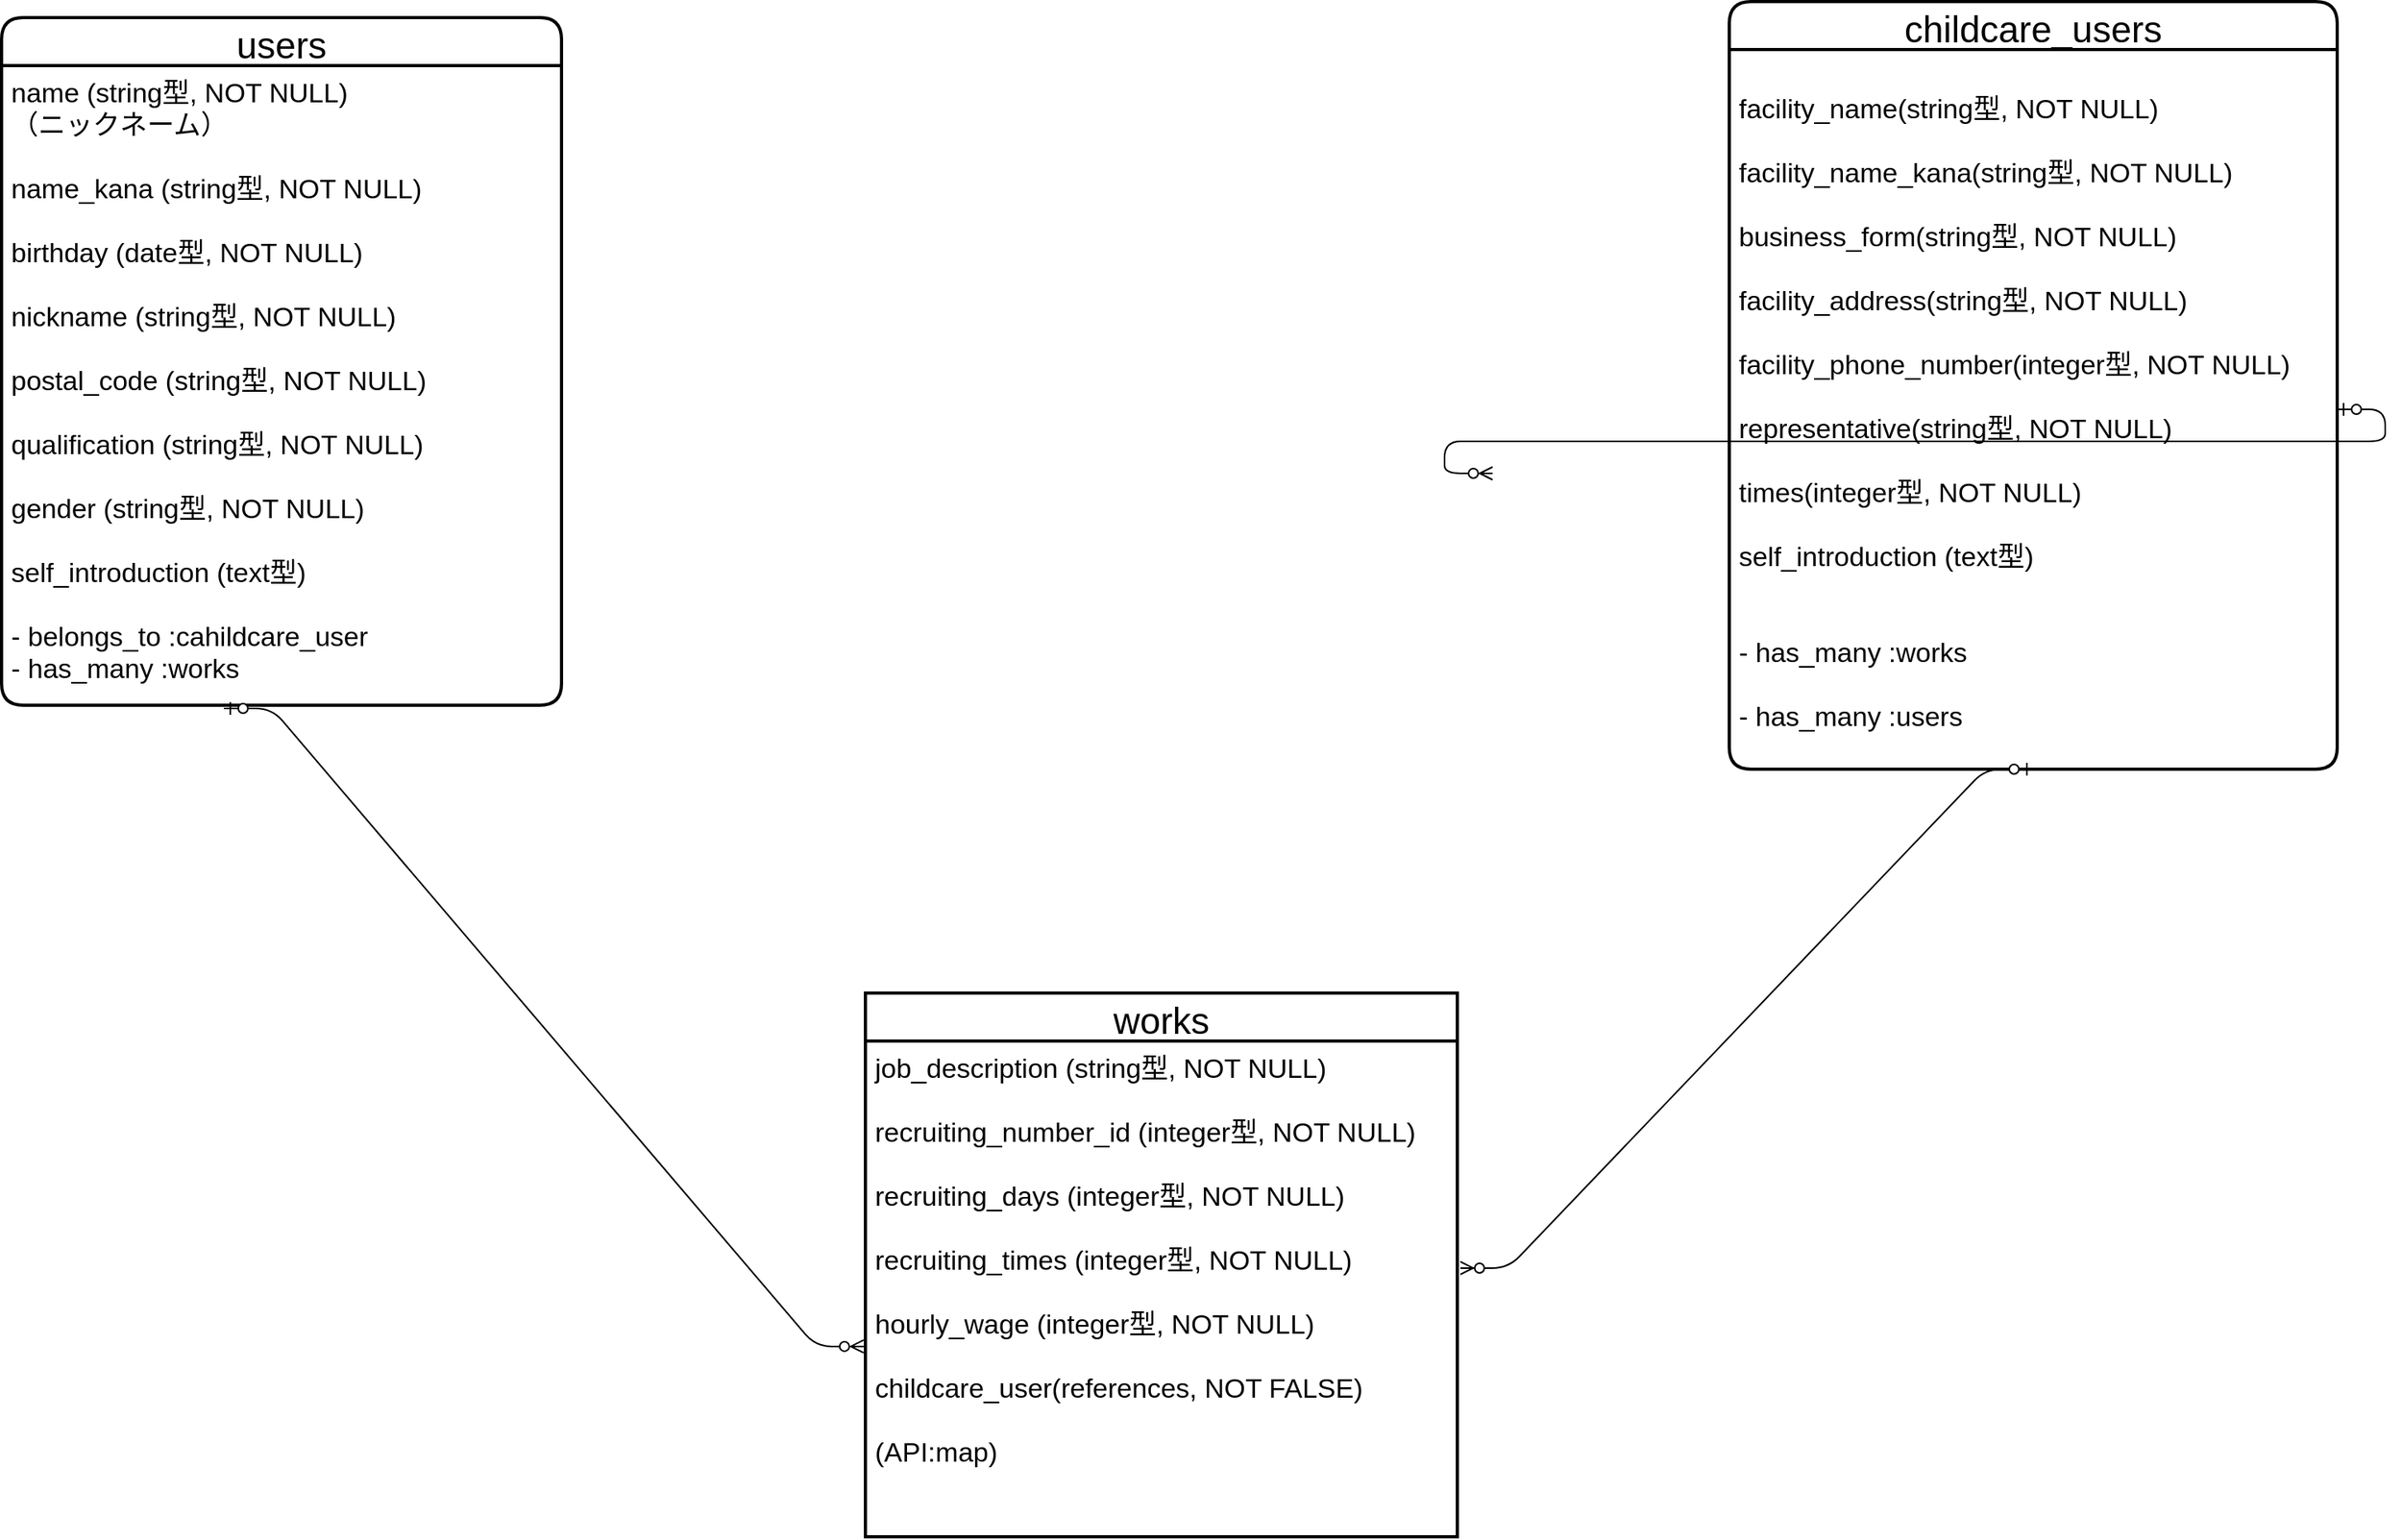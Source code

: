 <mxfile version="13.10.0" type="embed">
    <diagram id="eYEJpO8xNW3fcU3qhwMZ" name="ページ1">
        <mxGraphModel dx="728" dy="680" grid="1" gridSize="10" guides="1" tooltips="1" connect="1" arrows="1" fold="1" page="1" pageScale="1" pageWidth="1654" pageHeight="1169" math="0" shadow="0">
            <root>
                <mxCell id="0"/>
                <mxCell id="1" parent="0"/>
                <mxCell id="13" value="users" style="swimlane;childLayout=stackLayout;horizontal=1;startSize=30;horizontalStack=0;rounded=1;fontSize=23;fontStyle=0;strokeWidth=2;resizeParent=0;resizeLast=1;shadow=0;dashed=0;align=center;" parent="1" vertex="1">
                    <mxGeometry x="80" y="80" width="350" height="430" as="geometry"/>
                </mxCell>
                <mxCell id="14" value="name (string型, NOT NULL)&#10;（ニックネーム）&#10;&#10;name_kana (string型, NOT NULL)&#10;&#10;birthday (date型, NOT NULL)&#10;&#10;nickname (string型, NOT NULL)&#10;&#10;postal_code (string型, NOT NULL)&#10;&#10;qualification (string型, NOT NULL)&#10;&#10;gender (string型, NOT NULL)&#10;&#10;self_introduction (text型)&#10;&#10;- belongs_to :cahildcare_user&#10;- has_many :works" style="align=left;strokeColor=none;fillColor=none;spacingLeft=4;fontSize=17;verticalAlign=top;resizable=0;rotatable=0;part=1;" parent="13" vertex="1">
                    <mxGeometry y="30" width="350" height="400" as="geometry"/>
                </mxCell>
                <mxCell id="15" value="childcare_users" style="swimlane;childLayout=stackLayout;horizontal=1;startSize=30;horizontalStack=0;rounded=1;fontSize=23;fontStyle=0;strokeWidth=2;resizeParent=0;resizeLast=1;shadow=0;dashed=0;align=center;" parent="1" vertex="1">
                    <mxGeometry x="1160" y="70" width="380" height="480" as="geometry"/>
                </mxCell>
                <mxCell id="16" value="&#10;facility_name(string型, NOT NULL)&#10;&#10;facility_name_kana(string型, NOT NULL)&#10;&#10;business_form(string型, NOT NULL)&#10;&#10;facility_address(string型, NOT NULL)&#10;&#10;facility_phone_number(integer型, NOT NULL)&#10;&#10;representative(string型, NOT NULL)&#10;&#10;times(integer型, NOT NULL)&#10;&#10;self_introduction (text型)&#10;&#10;&#10;- has_many :works&#10;&#10;- has_many :users&#10;&#10;&#10;&#10;" style="align=left;strokeColor=none;fillColor=none;spacingLeft=4;fontSize=17;verticalAlign=top;resizable=0;rotatable=0;part=1;" parent="15" vertex="1">
                    <mxGeometry y="30" width="380" height="450" as="geometry"/>
                </mxCell>
                <mxCell id="37" value="works" style="swimlane;childLayout=stackLayout;horizontal=1;startSize=30;horizontalStack=0;rounded=1;fontSize=23;fontStyle=0;strokeWidth=2;resizeParent=0;resizeLast=1;shadow=0;dashed=0;align=center;arcSize=0;" parent="1" vertex="1">
                    <mxGeometry x="620" y="690" width="370" height="340" as="geometry"/>
                </mxCell>
                <mxCell id="38" value="job_description (string型, NOT NULL)&#10; &#10;recruiting_number_id (integer型, NOT NULL)&#10;&#10;recruiting_days (integer型, NOT NULL)&#10;&#10;recruiting_times (integer型, NOT NULL)&#10;&#10;hourly_wage (integer型, NOT NULL)&#10;&#10;childcare_user(references, NOT FALSE)&#10;&#10;(API:map)" style="align=left;strokeColor=none;fillColor=none;spacingLeft=4;fontSize=17;verticalAlign=top;resizable=0;rotatable=0;part=1;" parent="37" vertex="1">
                    <mxGeometry y="30" width="370" height="310" as="geometry"/>
                </mxCell>
                <mxCell id="54" value="" style="edgeStyle=entityRelationEdgeStyle;fontSize=12;html=1;endArrow=ERzeroToMany;startArrow=ERzeroToOne;entryX=1.005;entryY=0.458;entryDx=0;entryDy=0;entryPerimeter=0;exitX=0.5;exitY=1;exitDx=0;exitDy=0;" edge="1" parent="1" source="16" target="38">
                    <mxGeometry width="100" height="100" relative="1" as="geometry">
                        <mxPoint x="1160" y="795" as="sourcePoint"/>
                        <mxPoint x="830" y="760" as="targetPoint"/>
                    </mxGeometry>
                </mxCell>
                <mxCell id="59" value="" style="edgeStyle=entityRelationEdgeStyle;fontSize=12;html=1;endArrow=ERzeroToMany;startArrow=ERzeroToOne;entryX=-0.003;entryY=0.616;entryDx=0;entryDy=0;entryPerimeter=0;exitX=0.397;exitY=1.005;exitDx=0;exitDy=0;exitPerimeter=0;" edge="1" parent="1" source="14" target="38">
                    <mxGeometry width="100" height="100" relative="1" as="geometry">
                        <mxPoint x="220.96" y="620" as="sourcePoint"/>
                        <mxPoint x="430" y="625.09" as="targetPoint"/>
                    </mxGeometry>
                </mxCell>
                <mxCell id="60" value="" style="edgeStyle=entityRelationEdgeStyle;fontSize=12;html=1;endArrow=ERzeroToMany;startArrow=ERzeroToOne;" edge="1" parent="1" source="16">
                    <mxGeometry width="100" height="100" relative="1" as="geometry">
                        <mxPoint x="840" y="480" as="sourcePoint"/>
                        <mxPoint x="1012" y="365" as="targetPoint"/>
                    </mxGeometry>
                </mxCell>
            </root>
        </mxGraphModel>
    </diagram>
</mxfile>